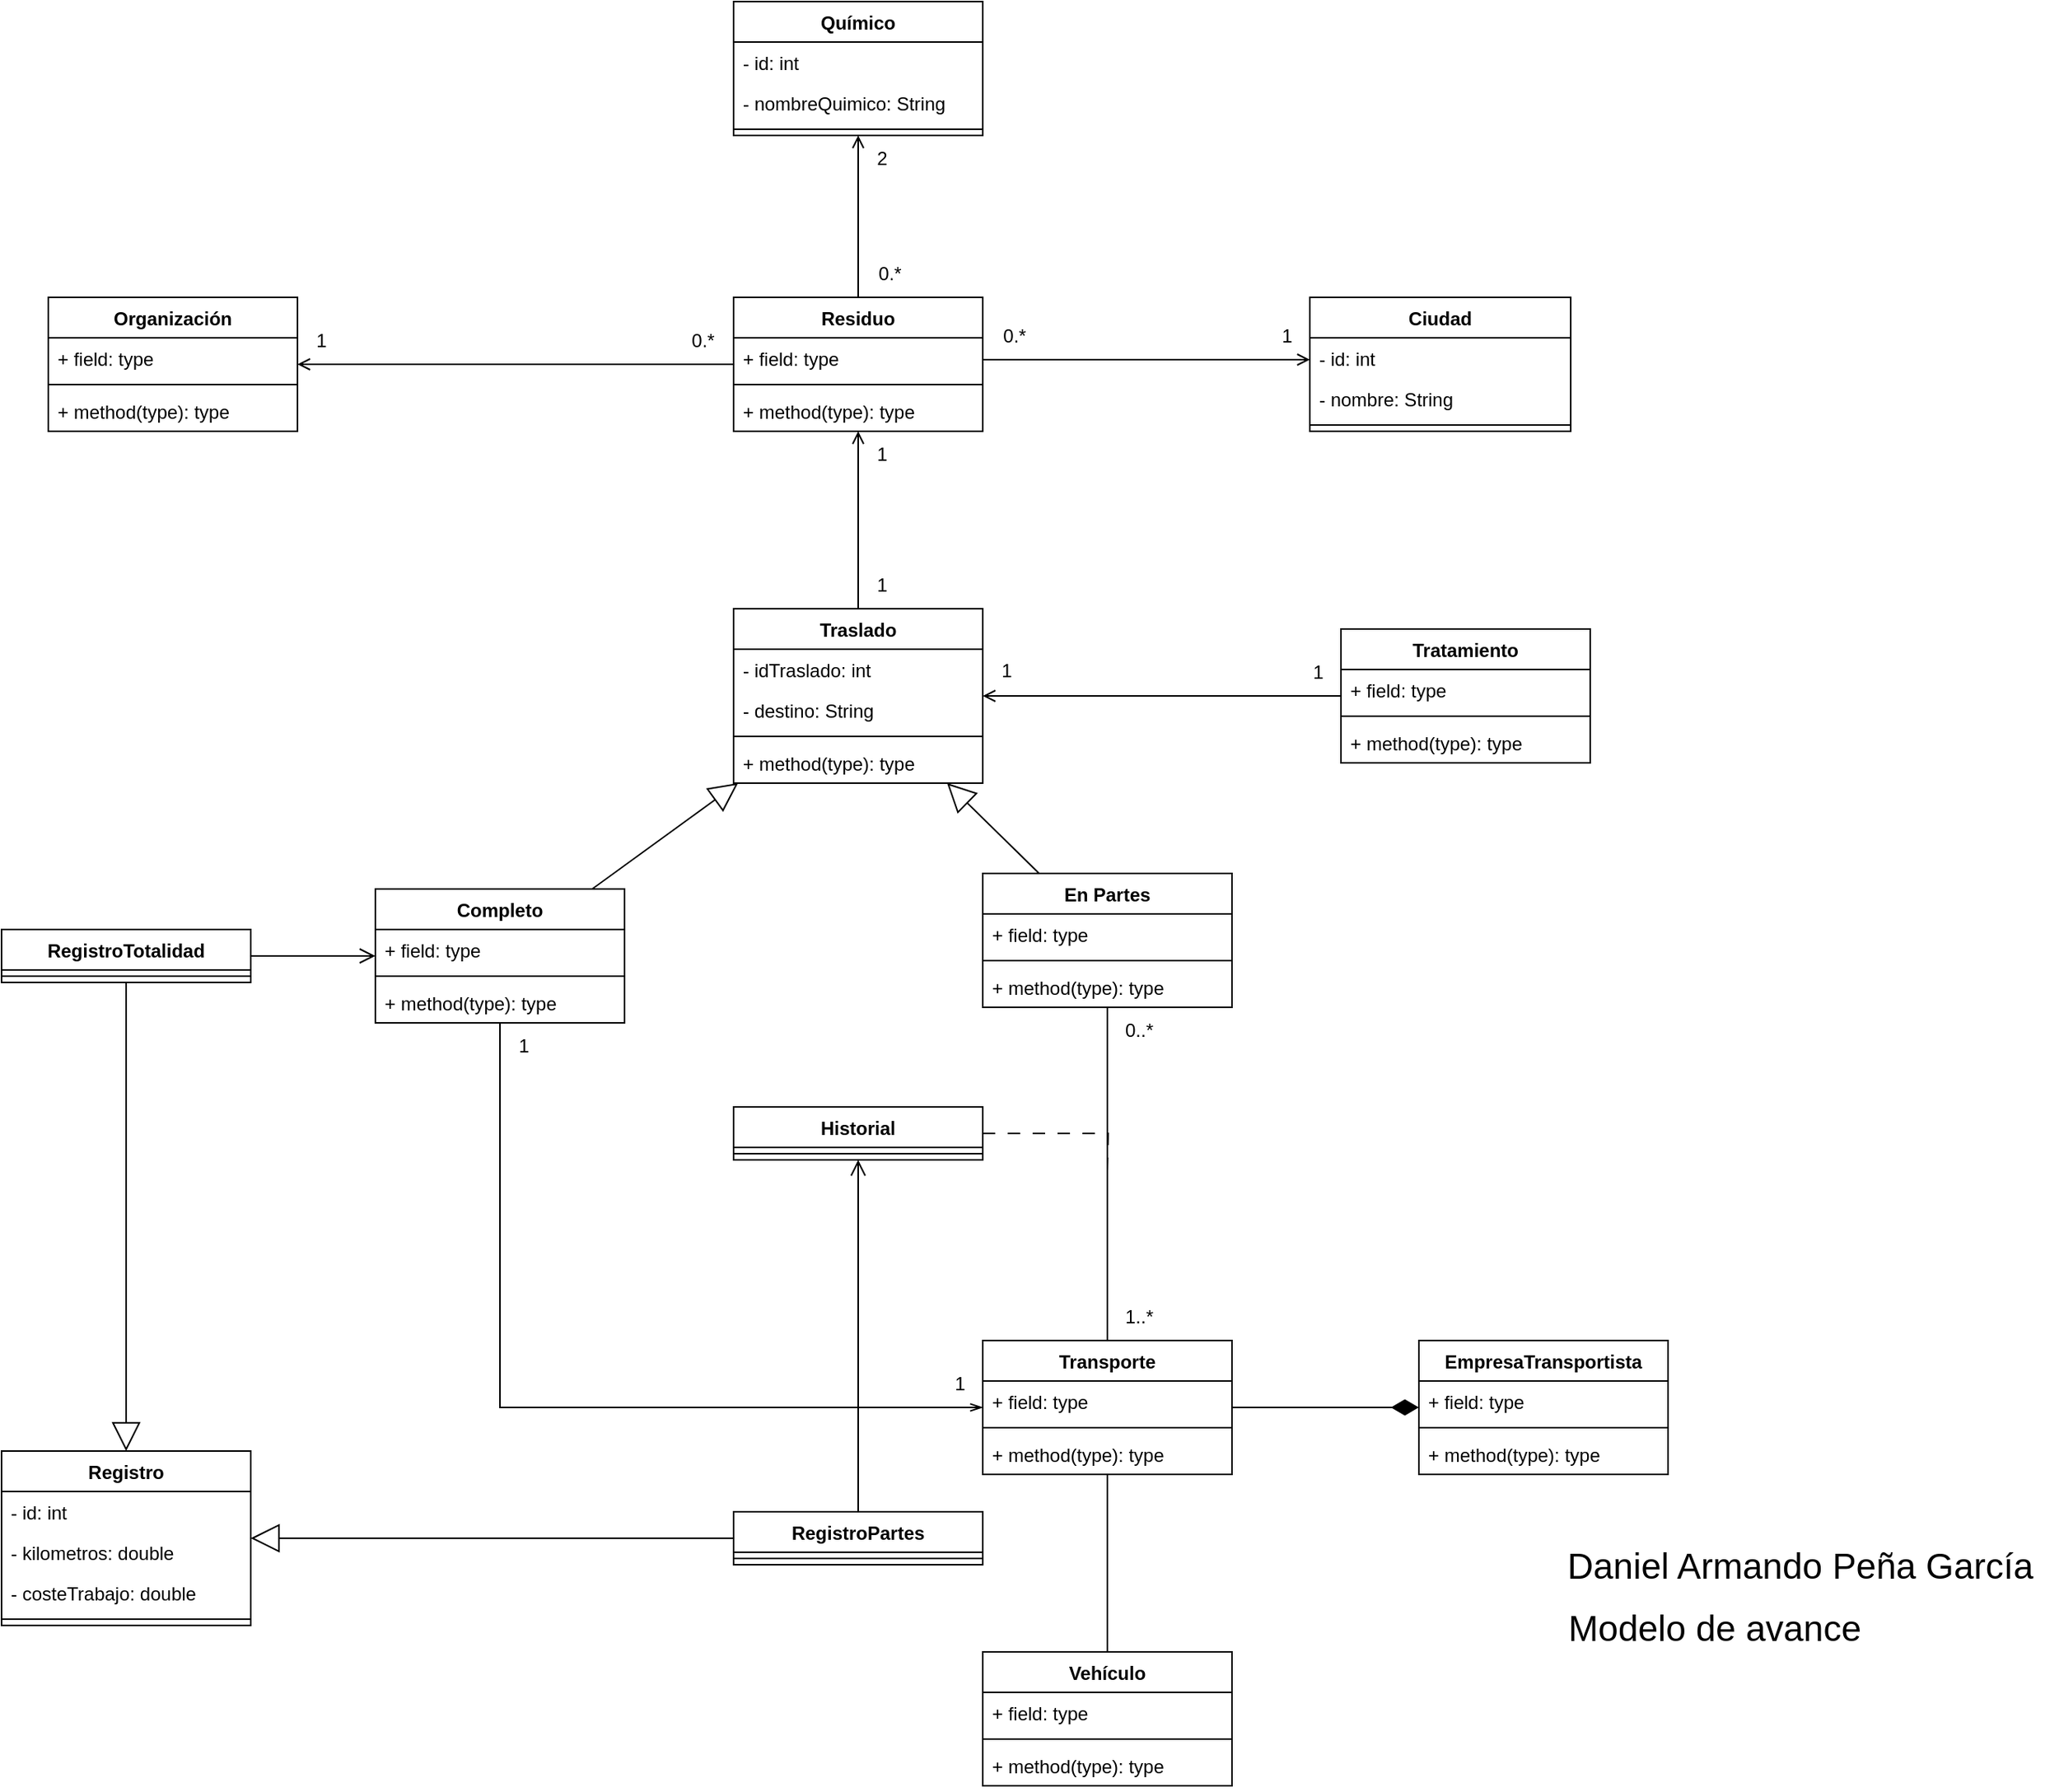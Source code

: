 <mxfile version="20.8.10" type="device"><diagram name="Página-1" id="Zq9JtSb6Yw60978q3Y60"><mxGraphModel dx="892" dy="1740" grid="1" gridSize="10" guides="1" tooltips="1" connect="1" arrows="1" fold="1" page="1" pageScale="1" pageWidth="1600" pageHeight="1200" background="none" math="0" shadow="0"><root><mxCell id="0"/><mxCell id="1" parent="0"/><mxCell id="o5hHgqF-OU1p34G-gpq3-1" value="Daniel Armando Peña García" style="text;html=1;strokeColor=none;fillColor=none;align=center;verticalAlign=middle;whiteSpace=wrap;rounded=0;fontSize=23;" parent="1" vertex="1"><mxGeometry x="1000" y="-200" width="330" height="30" as="geometry"/></mxCell><mxCell id="o5hHgqF-OU1p34G-gpq3-2" value="Modelo de avance" style="text;html=1;strokeColor=none;fillColor=none;align=center;verticalAlign=middle;whiteSpace=wrap;rounded=0;fontSize=23;" parent="1" vertex="1"><mxGeometry x="1010" y="-160" width="200" height="30" as="geometry"/></mxCell><mxCell id="vij1VhGz2XdVKUAeGChX-2" value="Ciudad" style="swimlane;fontStyle=1;align=center;verticalAlign=top;childLayout=stackLayout;horizontal=1;startSize=26;horizontalStack=0;resizeParent=1;resizeParentMax=0;resizeLast=0;collapsible=1;marginBottom=0;" vertex="1" parent="1"><mxGeometry x="850" y="-1000" width="167.5" height="86" as="geometry"/></mxCell><mxCell id="vij1VhGz2XdVKUAeGChX-32" value="- id: int" style="text;strokeColor=none;fillColor=none;align=left;verticalAlign=top;spacingLeft=4;spacingRight=4;overflow=hidden;rotatable=0;points=[[0,0.5],[1,0.5]];portConstraint=eastwest;" vertex="1" parent="vij1VhGz2XdVKUAeGChX-2"><mxGeometry y="26" width="167.5" height="26" as="geometry"/></mxCell><mxCell id="vij1VhGz2XdVKUAeGChX-98" value="- nombre: String" style="text;strokeColor=none;fillColor=none;align=left;verticalAlign=top;spacingLeft=4;spacingRight=4;overflow=hidden;rotatable=0;points=[[0,0.5],[1,0.5]];portConstraint=eastwest;" vertex="1" parent="vij1VhGz2XdVKUAeGChX-2"><mxGeometry y="52" width="167.5" height="26" as="geometry"/></mxCell><mxCell id="vij1VhGz2XdVKUAeGChX-4" value="" style="line;strokeWidth=1;fillColor=none;align=left;verticalAlign=middle;spacingTop=-1;spacingLeft=3;spacingRight=3;rotatable=0;labelPosition=right;points=[];portConstraint=eastwest;strokeColor=inherit;" vertex="1" parent="vij1VhGz2XdVKUAeGChX-2"><mxGeometry y="78" width="167.5" height="8" as="geometry"/></mxCell><mxCell id="vij1VhGz2XdVKUAeGChX-31" style="edgeStyle=orthogonalEdgeStyle;rounded=0;orthogonalLoop=1;jettySize=auto;html=1;startArrow=none;startFill=0;endArrow=open;endFill=0;" edge="1" parent="1" source="vij1VhGz2XdVKUAeGChX-6" target="vij1VhGz2XdVKUAeGChX-2"><mxGeometry relative="1" as="geometry"><Array as="points"><mxPoint x="760" y="-960"/><mxPoint x="760" y="-960"/></Array></mxGeometry></mxCell><mxCell id="vij1VhGz2XdVKUAeGChX-56" style="edgeStyle=orthogonalEdgeStyle;rounded=0;orthogonalLoop=1;jettySize=auto;html=1;startArrow=open;startFill=0;endArrow=none;endFill=0;endSize=15;" edge="1" parent="1" source="vij1VhGz2XdVKUAeGChX-6" target="vij1VhGz2XdVKUAeGChX-34"><mxGeometry relative="1" as="geometry"/></mxCell><mxCell id="vij1VhGz2XdVKUAeGChX-6" value="Residuo" style="swimlane;fontStyle=1;align=center;verticalAlign=top;childLayout=stackLayout;horizontal=1;startSize=26;horizontalStack=0;resizeParent=1;resizeParentMax=0;resizeLast=0;collapsible=1;marginBottom=0;" vertex="1" parent="1"><mxGeometry x="480" y="-1000" width="160" height="86" as="geometry"/></mxCell><mxCell id="vij1VhGz2XdVKUAeGChX-7" value="+ field: type" style="text;strokeColor=none;fillColor=none;align=left;verticalAlign=top;spacingLeft=4;spacingRight=4;overflow=hidden;rotatable=0;points=[[0,0.5],[1,0.5]];portConstraint=eastwest;" vertex="1" parent="vij1VhGz2XdVKUAeGChX-6"><mxGeometry y="26" width="160" height="26" as="geometry"/></mxCell><mxCell id="vij1VhGz2XdVKUAeGChX-8" value="" style="line;strokeWidth=1;fillColor=none;align=left;verticalAlign=middle;spacingTop=-1;spacingLeft=3;spacingRight=3;rotatable=0;labelPosition=right;points=[];portConstraint=eastwest;strokeColor=inherit;" vertex="1" parent="vij1VhGz2XdVKUAeGChX-6"><mxGeometry y="52" width="160" height="8" as="geometry"/></mxCell><mxCell id="vij1VhGz2XdVKUAeGChX-9" value="+ method(type): type" style="text;strokeColor=none;fillColor=none;align=left;verticalAlign=top;spacingLeft=4;spacingRight=4;overflow=hidden;rotatable=0;points=[[0,0.5],[1,0.5]];portConstraint=eastwest;" vertex="1" parent="vij1VhGz2XdVKUAeGChX-6"><mxGeometry y="60" width="160" height="26" as="geometry"/></mxCell><mxCell id="vij1VhGz2XdVKUAeGChX-117" style="edgeStyle=orthogonalEdgeStyle;rounded=0;orthogonalLoop=1;jettySize=auto;html=1;startArrow=none;startFill=0;endArrow=open;endFill=0;endSize=6;" edge="1" parent="1" source="vij1VhGz2XdVKUAeGChX-10" target="vij1VhGz2XdVKUAeGChX-34"><mxGeometry relative="1" as="geometry"/></mxCell><mxCell id="vij1VhGz2XdVKUAeGChX-10" value="Tratamiento" style="swimlane;fontStyle=1;align=center;verticalAlign=top;childLayout=stackLayout;horizontal=1;startSize=26;horizontalStack=0;resizeParent=1;resizeParentMax=0;resizeLast=0;collapsible=1;marginBottom=0;" vertex="1" parent="1"><mxGeometry x="870" y="-787" width="160" height="86" as="geometry"/></mxCell><mxCell id="vij1VhGz2XdVKUAeGChX-11" value="+ field: type" style="text;strokeColor=none;fillColor=none;align=left;verticalAlign=top;spacingLeft=4;spacingRight=4;overflow=hidden;rotatable=0;points=[[0,0.5],[1,0.5]];portConstraint=eastwest;" vertex="1" parent="vij1VhGz2XdVKUAeGChX-10"><mxGeometry y="26" width="160" height="26" as="geometry"/></mxCell><mxCell id="vij1VhGz2XdVKUAeGChX-12" value="" style="line;strokeWidth=1;fillColor=none;align=left;verticalAlign=middle;spacingTop=-1;spacingLeft=3;spacingRight=3;rotatable=0;labelPosition=right;points=[];portConstraint=eastwest;strokeColor=inherit;" vertex="1" parent="vij1VhGz2XdVKUAeGChX-10"><mxGeometry y="52" width="160" height="8" as="geometry"/></mxCell><mxCell id="vij1VhGz2XdVKUAeGChX-13" value="+ method(type): type" style="text;strokeColor=none;fillColor=none;align=left;verticalAlign=top;spacingLeft=4;spacingRight=4;overflow=hidden;rotatable=0;points=[[0,0.5],[1,0.5]];portConstraint=eastwest;" vertex="1" parent="vij1VhGz2XdVKUAeGChX-10"><mxGeometry y="60" width="160" height="26" as="geometry"/></mxCell><mxCell id="vij1VhGz2XdVKUAeGChX-57" style="edgeStyle=orthogonalEdgeStyle;rounded=0;orthogonalLoop=1;jettySize=auto;html=1;startArrow=open;startFill=0;endArrow=none;endFill=0;endSize=15;" edge="1" parent="1" source="vij1VhGz2XdVKUAeGChX-14" target="vij1VhGz2XdVKUAeGChX-6"><mxGeometry relative="1" as="geometry"/></mxCell><mxCell id="vij1VhGz2XdVKUAeGChX-14" value="Organización" style="swimlane;fontStyle=1;align=center;verticalAlign=top;childLayout=stackLayout;horizontal=1;startSize=26;horizontalStack=0;resizeParent=1;resizeParentMax=0;resizeLast=0;collapsible=1;marginBottom=0;" vertex="1" parent="1"><mxGeometry x="40" y="-1000" width="160" height="86" as="geometry"/></mxCell><mxCell id="vij1VhGz2XdVKUAeGChX-15" value="+ field: type" style="text;strokeColor=none;fillColor=none;align=left;verticalAlign=top;spacingLeft=4;spacingRight=4;overflow=hidden;rotatable=0;points=[[0,0.5],[1,0.5]];portConstraint=eastwest;" vertex="1" parent="vij1VhGz2XdVKUAeGChX-14"><mxGeometry y="26" width="160" height="26" as="geometry"/></mxCell><mxCell id="vij1VhGz2XdVKUAeGChX-16" value="" style="line;strokeWidth=1;fillColor=none;align=left;verticalAlign=middle;spacingTop=-1;spacingLeft=3;spacingRight=3;rotatable=0;labelPosition=right;points=[];portConstraint=eastwest;strokeColor=inherit;" vertex="1" parent="vij1VhGz2XdVKUAeGChX-14"><mxGeometry y="52" width="160" height="8" as="geometry"/></mxCell><mxCell id="vij1VhGz2XdVKUAeGChX-17" value="+ method(type): type" style="text;strokeColor=none;fillColor=none;align=left;verticalAlign=top;spacingLeft=4;spacingRight=4;overflow=hidden;rotatable=0;points=[[0,0.5],[1,0.5]];portConstraint=eastwest;" vertex="1" parent="vij1VhGz2XdVKUAeGChX-14"><mxGeometry y="60" width="160" height="26" as="geometry"/></mxCell><mxCell id="vij1VhGz2XdVKUAeGChX-33" style="edgeStyle=orthogonalEdgeStyle;rounded=0;orthogonalLoop=1;jettySize=auto;html=1;startArrow=open;startFill=0;endArrow=none;endFill=0;" edge="1" parent="1" source="vij1VhGz2XdVKUAeGChX-26" target="vij1VhGz2XdVKUAeGChX-6"><mxGeometry relative="1" as="geometry"/></mxCell><mxCell id="vij1VhGz2XdVKUAeGChX-26" value="Químico" style="swimlane;fontStyle=1;align=center;verticalAlign=top;childLayout=stackLayout;horizontal=1;startSize=26;horizontalStack=0;resizeParent=1;resizeParentMax=0;resizeLast=0;collapsible=1;marginBottom=0;" vertex="1" parent="1"><mxGeometry x="480" y="-1190" width="160" height="86" as="geometry"/></mxCell><mxCell id="vij1VhGz2XdVKUAeGChX-27" value="- id: int" style="text;strokeColor=none;fillColor=none;align=left;verticalAlign=top;spacingLeft=4;spacingRight=4;overflow=hidden;rotatable=0;points=[[0,0.5],[1,0.5]];portConstraint=eastwest;" vertex="1" parent="vij1VhGz2XdVKUAeGChX-26"><mxGeometry y="26" width="160" height="26" as="geometry"/></mxCell><mxCell id="vij1VhGz2XdVKUAeGChX-30" value="- nombreQuimico: String" style="text;strokeColor=none;fillColor=none;align=left;verticalAlign=top;spacingLeft=4;spacingRight=4;overflow=hidden;rotatable=0;points=[[0,0.5],[1,0.5]];portConstraint=eastwest;" vertex="1" parent="vij1VhGz2XdVKUAeGChX-26"><mxGeometry y="52" width="160" height="26" as="geometry"/></mxCell><mxCell id="vij1VhGz2XdVKUAeGChX-28" value="" style="line;strokeWidth=1;fillColor=none;align=left;verticalAlign=middle;spacingTop=-1;spacingLeft=3;spacingRight=3;rotatable=0;labelPosition=right;points=[];portConstraint=eastwest;strokeColor=inherit;" vertex="1" parent="vij1VhGz2XdVKUAeGChX-26"><mxGeometry y="78" width="160" height="8" as="geometry"/></mxCell><mxCell id="vij1VhGz2XdVKUAeGChX-34" value="Traslado" style="swimlane;fontStyle=1;align=center;verticalAlign=top;childLayout=stackLayout;horizontal=1;startSize=26;horizontalStack=0;resizeParent=1;resizeParentMax=0;resizeLast=0;collapsible=1;marginBottom=0;" vertex="1" parent="1"><mxGeometry x="480" y="-800" width="160" height="112" as="geometry"/></mxCell><mxCell id="vij1VhGz2XdVKUAeGChX-35" value="- idTraslado: int" style="text;strokeColor=none;fillColor=none;align=left;verticalAlign=top;spacingLeft=4;spacingRight=4;overflow=hidden;rotatable=0;points=[[0,0.5],[1,0.5]];portConstraint=eastwest;" vertex="1" parent="vij1VhGz2XdVKUAeGChX-34"><mxGeometry y="26" width="160" height="26" as="geometry"/></mxCell><mxCell id="vij1VhGz2XdVKUAeGChX-51" value="- destino: String" style="text;strokeColor=none;fillColor=none;align=left;verticalAlign=top;spacingLeft=4;spacingRight=4;overflow=hidden;rotatable=0;points=[[0,0.5],[1,0.5]];portConstraint=eastwest;" vertex="1" parent="vij1VhGz2XdVKUAeGChX-34"><mxGeometry y="52" width="160" height="26" as="geometry"/></mxCell><mxCell id="vij1VhGz2XdVKUAeGChX-36" value="" style="line;strokeWidth=1;fillColor=none;align=left;verticalAlign=middle;spacingTop=-1;spacingLeft=3;spacingRight=3;rotatable=0;labelPosition=right;points=[];portConstraint=eastwest;strokeColor=inherit;" vertex="1" parent="vij1VhGz2XdVKUAeGChX-34"><mxGeometry y="78" width="160" height="8" as="geometry"/></mxCell><mxCell id="vij1VhGz2XdVKUAeGChX-37" value="+ method(type): type" style="text;strokeColor=none;fillColor=none;align=left;verticalAlign=top;spacingLeft=4;spacingRight=4;overflow=hidden;rotatable=0;points=[[0,0.5],[1,0.5]];portConstraint=eastwest;" vertex="1" parent="vij1VhGz2XdVKUAeGChX-34"><mxGeometry y="86" width="160" height="26" as="geometry"/></mxCell><mxCell id="vij1VhGz2XdVKUAeGChX-38" value="Completo" style="swimlane;fontStyle=1;align=center;verticalAlign=top;childLayout=stackLayout;horizontal=1;startSize=26;horizontalStack=0;resizeParent=1;resizeParentMax=0;resizeLast=0;collapsible=1;marginBottom=0;" vertex="1" parent="1"><mxGeometry x="250" y="-620" width="160" height="86" as="geometry"/></mxCell><mxCell id="vij1VhGz2XdVKUAeGChX-39" value="+ field: type" style="text;strokeColor=none;fillColor=none;align=left;verticalAlign=top;spacingLeft=4;spacingRight=4;overflow=hidden;rotatable=0;points=[[0,0.5],[1,0.5]];portConstraint=eastwest;" vertex="1" parent="vij1VhGz2XdVKUAeGChX-38"><mxGeometry y="26" width="160" height="26" as="geometry"/></mxCell><mxCell id="vij1VhGz2XdVKUAeGChX-40" value="" style="line;strokeWidth=1;fillColor=none;align=left;verticalAlign=middle;spacingTop=-1;spacingLeft=3;spacingRight=3;rotatable=0;labelPosition=right;points=[];portConstraint=eastwest;strokeColor=inherit;" vertex="1" parent="vij1VhGz2XdVKUAeGChX-38"><mxGeometry y="52" width="160" height="8" as="geometry"/></mxCell><mxCell id="vij1VhGz2XdVKUAeGChX-41" value="+ method(type): type" style="text;strokeColor=none;fillColor=none;align=left;verticalAlign=top;spacingLeft=4;spacingRight=4;overflow=hidden;rotatable=0;points=[[0,0.5],[1,0.5]];portConstraint=eastwest;" vertex="1" parent="vij1VhGz2XdVKUAeGChX-38"><mxGeometry y="60" width="160" height="26" as="geometry"/></mxCell><mxCell id="vij1VhGz2XdVKUAeGChX-42" value="En Partes" style="swimlane;fontStyle=1;align=center;verticalAlign=top;childLayout=stackLayout;horizontal=1;startSize=26;horizontalStack=0;resizeParent=1;resizeParentMax=0;resizeLast=0;collapsible=1;marginBottom=0;" vertex="1" parent="1"><mxGeometry x="640" y="-630" width="160" height="86" as="geometry"/></mxCell><mxCell id="vij1VhGz2XdVKUAeGChX-43" value="+ field: type" style="text;strokeColor=none;fillColor=none;align=left;verticalAlign=top;spacingLeft=4;spacingRight=4;overflow=hidden;rotatable=0;points=[[0,0.5],[1,0.5]];portConstraint=eastwest;" vertex="1" parent="vij1VhGz2XdVKUAeGChX-42"><mxGeometry y="26" width="160" height="26" as="geometry"/></mxCell><mxCell id="vij1VhGz2XdVKUAeGChX-44" value="" style="line;strokeWidth=1;fillColor=none;align=left;verticalAlign=middle;spacingTop=-1;spacingLeft=3;spacingRight=3;rotatable=0;labelPosition=right;points=[];portConstraint=eastwest;strokeColor=inherit;" vertex="1" parent="vij1VhGz2XdVKUAeGChX-42"><mxGeometry y="52" width="160" height="8" as="geometry"/></mxCell><mxCell id="vij1VhGz2XdVKUAeGChX-45" value="+ method(type): type" style="text;strokeColor=none;fillColor=none;align=left;verticalAlign=top;spacingLeft=4;spacingRight=4;overflow=hidden;rotatable=0;points=[[0,0.5],[1,0.5]];portConstraint=eastwest;" vertex="1" parent="vij1VhGz2XdVKUAeGChX-42"><mxGeometry y="60" width="160" height="26" as="geometry"/></mxCell><mxCell id="vij1VhGz2XdVKUAeGChX-48" value="" style="endArrow=block;endSize=16;endFill=0;html=1;rounded=0;" edge="1" parent="1" source="vij1VhGz2XdVKUAeGChX-42" target="vij1VhGz2XdVKUAeGChX-34"><mxGeometry x="-1" y="52" width="160" relative="1" as="geometry"><mxPoint x="510" y="-590" as="sourcePoint"/><mxPoint x="670" y="-590" as="targetPoint"/><mxPoint x="1" y="-1" as="offset"/></mxGeometry></mxCell><mxCell id="vij1VhGz2XdVKUAeGChX-49" value="" style="endArrow=block;endSize=16;endFill=0;html=1;rounded=0;" edge="1" parent="1" source="vij1VhGz2XdVKUAeGChX-38" target="vij1VhGz2XdVKUAeGChX-34"><mxGeometry x="-1" y="52" width="160" relative="1" as="geometry"><mxPoint x="540" y="-580" as="sourcePoint"/><mxPoint x="650.0" y="-510" as="targetPoint"/><mxPoint x="1" y="-1" as="offset"/></mxGeometry></mxCell><mxCell id="vij1VhGz2XdVKUAeGChX-63" style="edgeStyle=orthogonalEdgeStyle;rounded=0;orthogonalLoop=1;jettySize=auto;html=1;startArrow=none;startFill=0;endArrow=diamondThin;endFill=1;endSize=15;" edge="1" parent="1" source="vij1VhGz2XdVKUAeGChX-52" target="vij1VhGz2XdVKUAeGChX-58"><mxGeometry relative="1" as="geometry"/></mxCell><mxCell id="vij1VhGz2XdVKUAeGChX-64" style="edgeStyle=orthogonalEdgeStyle;rounded=0;orthogonalLoop=1;jettySize=auto;html=1;startArrow=none;startFill=0;endArrow=none;endFill=0;endSize=6;" edge="1" parent="1" source="vij1VhGz2XdVKUAeGChX-52" target="vij1VhGz2XdVKUAeGChX-42"><mxGeometry relative="1" as="geometry"/></mxCell><mxCell id="vij1VhGz2XdVKUAeGChX-65" style="edgeStyle=orthogonalEdgeStyle;rounded=0;orthogonalLoop=1;jettySize=auto;html=1;startArrow=openThin;startFill=0;endArrow=none;endFill=0;endSize=6;" edge="1" parent="1" source="vij1VhGz2XdVKUAeGChX-52" target="vij1VhGz2XdVKUAeGChX-38"><mxGeometry relative="1" as="geometry"><Array as="points"><mxPoint x="330" y="-287"/></Array></mxGeometry></mxCell><mxCell id="vij1VhGz2XdVKUAeGChX-52" value="Transporte" style="swimlane;fontStyle=1;align=center;verticalAlign=top;childLayout=stackLayout;horizontal=1;startSize=26;horizontalStack=0;resizeParent=1;resizeParentMax=0;resizeLast=0;collapsible=1;marginBottom=0;" vertex="1" parent="1"><mxGeometry x="640" y="-330" width="160" height="86" as="geometry"/></mxCell><mxCell id="vij1VhGz2XdVKUAeGChX-53" value="+ field: type" style="text;strokeColor=none;fillColor=none;align=left;verticalAlign=top;spacingLeft=4;spacingRight=4;overflow=hidden;rotatable=0;points=[[0,0.5],[1,0.5]];portConstraint=eastwest;" vertex="1" parent="vij1VhGz2XdVKUAeGChX-52"><mxGeometry y="26" width="160" height="26" as="geometry"/></mxCell><mxCell id="vij1VhGz2XdVKUAeGChX-54" value="" style="line;strokeWidth=1;fillColor=none;align=left;verticalAlign=middle;spacingTop=-1;spacingLeft=3;spacingRight=3;rotatable=0;labelPosition=right;points=[];portConstraint=eastwest;strokeColor=inherit;" vertex="1" parent="vij1VhGz2XdVKUAeGChX-52"><mxGeometry y="52" width="160" height="8" as="geometry"/></mxCell><mxCell id="vij1VhGz2XdVKUAeGChX-55" value="+ method(type): type" style="text;strokeColor=none;fillColor=none;align=left;verticalAlign=top;spacingLeft=4;spacingRight=4;overflow=hidden;rotatable=0;points=[[0,0.5],[1,0.5]];portConstraint=eastwest;" vertex="1" parent="vij1VhGz2XdVKUAeGChX-52"><mxGeometry y="60" width="160" height="26" as="geometry"/></mxCell><mxCell id="vij1VhGz2XdVKUAeGChX-58" value="EmpresaTransportista" style="swimlane;fontStyle=1;align=center;verticalAlign=top;childLayout=stackLayout;horizontal=1;startSize=26;horizontalStack=0;resizeParent=1;resizeParentMax=0;resizeLast=0;collapsible=1;marginBottom=0;" vertex="1" parent="1"><mxGeometry x="920" y="-330" width="160" height="86" as="geometry"/></mxCell><mxCell id="vij1VhGz2XdVKUAeGChX-59" value="+ field: type" style="text;strokeColor=none;fillColor=none;align=left;verticalAlign=top;spacingLeft=4;spacingRight=4;overflow=hidden;rotatable=0;points=[[0,0.5],[1,0.5]];portConstraint=eastwest;" vertex="1" parent="vij1VhGz2XdVKUAeGChX-58"><mxGeometry y="26" width="160" height="26" as="geometry"/></mxCell><mxCell id="vij1VhGz2XdVKUAeGChX-60" value="" style="line;strokeWidth=1;fillColor=none;align=left;verticalAlign=middle;spacingTop=-1;spacingLeft=3;spacingRight=3;rotatable=0;labelPosition=right;points=[];portConstraint=eastwest;strokeColor=inherit;" vertex="1" parent="vij1VhGz2XdVKUAeGChX-58"><mxGeometry y="52" width="160" height="8" as="geometry"/></mxCell><mxCell id="vij1VhGz2XdVKUAeGChX-61" value="+ method(type): type" style="text;strokeColor=none;fillColor=none;align=left;verticalAlign=top;spacingLeft=4;spacingRight=4;overflow=hidden;rotatable=0;points=[[0,0.5],[1,0.5]];portConstraint=eastwest;" vertex="1" parent="vij1VhGz2XdVKUAeGChX-58"><mxGeometry y="60" width="160" height="26" as="geometry"/></mxCell><mxCell id="vij1VhGz2XdVKUAeGChX-66" value="RegistroPartes" style="swimlane;fontStyle=1;align=center;verticalAlign=top;childLayout=stackLayout;horizontal=1;startSize=26;horizontalStack=0;resizeParent=1;resizeParentMax=0;resizeLast=0;collapsible=1;marginBottom=0;" vertex="1" parent="1"><mxGeometry x="480" y="-220" width="160" height="34" as="geometry"/></mxCell><mxCell id="vij1VhGz2XdVKUAeGChX-68" value="" style="line;strokeWidth=1;fillColor=none;align=left;verticalAlign=middle;spacingTop=-1;spacingLeft=3;spacingRight=3;rotatable=0;labelPosition=right;points=[];portConstraint=eastwest;strokeColor=inherit;" vertex="1" parent="vij1VhGz2XdVKUAeGChX-66"><mxGeometry y="26" width="160" height="8" as="geometry"/></mxCell><mxCell id="vij1VhGz2XdVKUAeGChX-71" value="RegistroTotalidad" style="swimlane;fontStyle=1;align=center;verticalAlign=top;childLayout=stackLayout;horizontal=1;startSize=26;horizontalStack=0;resizeParent=1;resizeParentMax=0;resizeLast=0;collapsible=1;marginBottom=0;" vertex="1" parent="1"><mxGeometry x="10" y="-594" width="160" height="34" as="geometry"/></mxCell><mxCell id="vij1VhGz2XdVKUAeGChX-73" value="" style="line;strokeWidth=1;fillColor=none;align=left;verticalAlign=middle;spacingTop=-1;spacingLeft=3;spacingRight=3;rotatable=0;labelPosition=right;points=[];portConstraint=eastwest;strokeColor=inherit;" vertex="1" parent="vij1VhGz2XdVKUAeGChX-71"><mxGeometry y="26" width="160" height="8" as="geometry"/></mxCell><mxCell id="vij1VhGz2XdVKUAeGChX-76" value="Registro" style="swimlane;fontStyle=1;align=center;verticalAlign=top;childLayout=stackLayout;horizontal=1;startSize=26;horizontalStack=0;resizeParent=1;resizeParentMax=0;resizeLast=0;collapsible=1;marginBottom=0;" vertex="1" parent="1"><mxGeometry x="10" y="-259" width="160" height="112" as="geometry"/></mxCell><mxCell id="vij1VhGz2XdVKUAeGChX-77" value="- id: int" style="text;strokeColor=none;fillColor=none;align=left;verticalAlign=top;spacingLeft=4;spacingRight=4;overflow=hidden;rotatable=0;points=[[0,0.5],[1,0.5]];portConstraint=eastwest;" vertex="1" parent="vij1VhGz2XdVKUAeGChX-76"><mxGeometry y="26" width="160" height="26" as="geometry"/></mxCell><mxCell id="vij1VhGz2XdVKUAeGChX-82" value="- kilometros: double" style="text;strokeColor=none;fillColor=none;align=left;verticalAlign=top;spacingLeft=4;spacingRight=4;overflow=hidden;rotatable=0;points=[[0,0.5],[1,0.5]];portConstraint=eastwest;" vertex="1" parent="vij1VhGz2XdVKUAeGChX-76"><mxGeometry y="52" width="160" height="26" as="geometry"/></mxCell><mxCell id="vij1VhGz2XdVKUAeGChX-83" value="- costeTrabajo: double" style="text;strokeColor=none;fillColor=none;align=left;verticalAlign=top;spacingLeft=4;spacingRight=4;overflow=hidden;rotatable=0;points=[[0,0.5],[1,0.5]];portConstraint=eastwest;" vertex="1" parent="vij1VhGz2XdVKUAeGChX-76"><mxGeometry y="78" width="160" height="26" as="geometry"/></mxCell><mxCell id="vij1VhGz2XdVKUAeGChX-78" value="" style="line;strokeWidth=1;fillColor=none;align=left;verticalAlign=middle;spacingTop=-1;spacingLeft=3;spacingRight=3;rotatable=0;labelPosition=right;points=[];portConstraint=eastwest;strokeColor=inherit;" vertex="1" parent="vij1VhGz2XdVKUAeGChX-76"><mxGeometry y="104" width="160" height="8" as="geometry"/></mxCell><mxCell id="vij1VhGz2XdVKUAeGChX-80" value="" style="endArrow=block;endSize=16;endFill=0;html=1;rounded=0;" edge="1" parent="1" source="vij1VhGz2XdVKUAeGChX-71" target="vij1VhGz2XdVKUAeGChX-76"><mxGeometry x="-1" y="52" width="160" relative="1" as="geometry"><mxPoint x="972.178" y="-34" as="sourcePoint"/><mxPoint x="460" y="220" as="targetPoint"/><mxPoint x="1" y="-1" as="offset"/></mxGeometry></mxCell><mxCell id="vij1VhGz2XdVKUAeGChX-81" value="" style="endArrow=block;endSize=16;endFill=0;html=1;rounded=0;" edge="1" parent="1" source="vij1VhGz2XdVKUAeGChX-66" target="vij1VhGz2XdVKUAeGChX-76"><mxGeometry x="-1" y="52" width="160" relative="1" as="geometry"><mxPoint x="982.178" y="-24" as="sourcePoint"/><mxPoint x="880" y="260" as="targetPoint"/><mxPoint x="1" y="-1" as="offset"/></mxGeometry></mxCell><mxCell id="vij1VhGz2XdVKUAeGChX-84" value="2" style="text;html=1;align=center;verticalAlign=middle;resizable=0;points=[];autosize=1;strokeColor=none;fillColor=none;" vertex="1" parent="1"><mxGeometry x="560" y="-1104" width="30" height="30" as="geometry"/></mxCell><mxCell id="vij1VhGz2XdVKUAeGChX-85" value="0.*" style="text;html=1;align=center;verticalAlign=middle;resizable=0;points=[];autosize=1;strokeColor=none;fillColor=none;" vertex="1" parent="1"><mxGeometry x="560" y="-1030" width="40" height="30" as="geometry"/></mxCell><mxCell id="vij1VhGz2XdVKUAeGChX-86" value="1" style="text;html=1;align=center;verticalAlign=middle;resizable=0;points=[];autosize=1;strokeColor=none;fillColor=none;" vertex="1" parent="1"><mxGeometry x="820" y="-990" width="30" height="30" as="geometry"/></mxCell><mxCell id="vij1VhGz2XdVKUAeGChX-87" value="0.*" style="text;html=1;align=center;verticalAlign=middle;resizable=0;points=[];autosize=1;strokeColor=none;fillColor=none;" vertex="1" parent="1"><mxGeometry x="640" y="-990" width="40" height="30" as="geometry"/></mxCell><mxCell id="vij1VhGz2XdVKUAeGChX-88" value="1" style="text;html=1;align=center;verticalAlign=middle;resizable=0;points=[];autosize=1;strokeColor=none;fillColor=none;" vertex="1" parent="1"><mxGeometry x="200" y="-987" width="30" height="30" as="geometry"/></mxCell><mxCell id="vij1VhGz2XdVKUAeGChX-89" value="0.*" style="text;html=1;align=center;verticalAlign=middle;resizable=0;points=[];autosize=1;strokeColor=none;fillColor=none;" vertex="1" parent="1"><mxGeometry x="440" y="-987" width="40" height="30" as="geometry"/></mxCell><mxCell id="vij1VhGz2XdVKUAeGChX-90" value="1" style="text;html=1;align=center;verticalAlign=middle;resizable=0;points=[];autosize=1;strokeColor=none;fillColor=none;" vertex="1" parent="1"><mxGeometry x="560" y="-914" width="30" height="30" as="geometry"/></mxCell><mxCell id="vij1VhGz2XdVKUAeGChX-91" value="1" style="text;html=1;align=center;verticalAlign=middle;resizable=0;points=[];autosize=1;strokeColor=none;fillColor=none;" vertex="1" parent="1"><mxGeometry x="560" y="-830" width="30" height="30" as="geometry"/></mxCell><mxCell id="vij1VhGz2XdVKUAeGChX-92" value="0..*" style="text;html=1;align=center;verticalAlign=middle;resizable=0;points=[];autosize=1;strokeColor=none;fillColor=none;" vertex="1" parent="1"><mxGeometry x="720" y="-544" width="40" height="30" as="geometry"/></mxCell><mxCell id="vij1VhGz2XdVKUAeGChX-93" value="1..*" style="text;html=1;align=center;verticalAlign=middle;resizable=0;points=[];autosize=1;strokeColor=none;fillColor=none;" vertex="1" parent="1"><mxGeometry x="720" y="-360" width="40" height="30" as="geometry"/></mxCell><mxCell id="vij1VhGz2XdVKUAeGChX-95" value="1" style="text;html=1;align=center;verticalAlign=middle;resizable=0;points=[];autosize=1;strokeColor=none;fillColor=none;" vertex="1" parent="1"><mxGeometry x="610" y="-317" width="30" height="30" as="geometry"/></mxCell><mxCell id="vij1VhGz2XdVKUAeGChX-97" value="1" style="text;html=1;align=center;verticalAlign=middle;resizable=0;points=[];autosize=1;strokeColor=none;fillColor=none;" vertex="1" parent="1"><mxGeometry x="330" y="-534" width="30" height="30" as="geometry"/></mxCell><mxCell id="vij1VhGz2XdVKUAeGChX-103" style="edgeStyle=orthogonalEdgeStyle;rounded=0;orthogonalLoop=1;jettySize=auto;html=1;dashed=1;dashPattern=8 8;startArrow=none;startFill=0;endArrow=none;endFill=0;endSize=15;" edge="1" parent="1" source="vij1VhGz2XdVKUAeGChX-99"><mxGeometry relative="1" as="geometry"><mxPoint x="720" y="-437" as="targetPoint"/></mxGeometry></mxCell><mxCell id="vij1VhGz2XdVKUAeGChX-99" value="Historial" style="swimlane;fontStyle=1;align=center;verticalAlign=top;childLayout=stackLayout;horizontal=1;startSize=26;horizontalStack=0;resizeParent=1;resizeParentMax=0;resizeLast=0;collapsible=1;marginBottom=0;" vertex="1" parent="1"><mxGeometry x="480" y="-480" width="160" height="34" as="geometry"/></mxCell><mxCell id="vij1VhGz2XdVKUAeGChX-101" value="" style="line;strokeWidth=1;fillColor=none;align=left;verticalAlign=middle;spacingTop=-1;spacingLeft=3;spacingRight=3;rotatable=0;labelPosition=right;points=[];portConstraint=eastwest;strokeColor=inherit;" vertex="1" parent="vij1VhGz2XdVKUAeGChX-99"><mxGeometry y="26" width="160" height="8" as="geometry"/></mxCell><mxCell id="vij1VhGz2XdVKUAeGChX-106" value="" style="html=1;verticalAlign=bottom;startArrow=none;startFill=0;endArrow=open;startSize=8;rounded=0;endFill=0;endSize=8;" edge="1" parent="1" source="vij1VhGz2XdVKUAeGChX-66" target="vij1VhGz2XdVKUAeGChX-99"><mxGeometry x="-0.276" y="52" width="60" relative="1" as="geometry"><mxPoint x="857" y="-160" as="sourcePoint"/><mxPoint x="702.406" y="-94" as="targetPoint"/><mxPoint y="1" as="offset"/></mxGeometry></mxCell><mxCell id="vij1VhGz2XdVKUAeGChX-109" value="" style="html=1;verticalAlign=bottom;startArrow=none;startFill=0;endArrow=open;startSize=8;rounded=0;endFill=0;endSize=8;" edge="1" parent="1" source="vij1VhGz2XdVKUAeGChX-71" target="vij1VhGz2XdVKUAeGChX-38"><mxGeometry x="-0.276" y="52" width="60" relative="1" as="geometry"><mxPoint x="619.386" y="-180" as="sourcePoint"/><mxPoint x="680.965" y="-234" as="targetPoint"/><mxPoint y="1" as="offset"/></mxGeometry></mxCell><mxCell id="vij1VhGz2XdVKUAeGChX-115" style="edgeStyle=orthogonalEdgeStyle;rounded=0;orthogonalLoop=1;jettySize=auto;html=1;startArrow=none;startFill=0;endArrow=none;endFill=0;endSize=6;" edge="1" parent="1" source="vij1VhGz2XdVKUAeGChX-111" target="vij1VhGz2XdVKUAeGChX-52"><mxGeometry relative="1" as="geometry"/></mxCell><mxCell id="vij1VhGz2XdVKUAeGChX-111" value="Vehículo" style="swimlane;fontStyle=1;align=center;verticalAlign=top;childLayout=stackLayout;horizontal=1;startSize=26;horizontalStack=0;resizeParent=1;resizeParentMax=0;resizeLast=0;collapsible=1;marginBottom=0;" vertex="1" parent="1"><mxGeometry x="640" y="-130" width="160" height="86" as="geometry"/></mxCell><mxCell id="vij1VhGz2XdVKUAeGChX-112" value="+ field: type" style="text;strokeColor=none;fillColor=none;align=left;verticalAlign=top;spacingLeft=4;spacingRight=4;overflow=hidden;rotatable=0;points=[[0,0.5],[1,0.5]];portConstraint=eastwest;" vertex="1" parent="vij1VhGz2XdVKUAeGChX-111"><mxGeometry y="26" width="160" height="26" as="geometry"/></mxCell><mxCell id="vij1VhGz2XdVKUAeGChX-113" value="" style="line;strokeWidth=1;fillColor=none;align=left;verticalAlign=middle;spacingTop=-1;spacingLeft=3;spacingRight=3;rotatable=0;labelPosition=right;points=[];portConstraint=eastwest;strokeColor=inherit;" vertex="1" parent="vij1VhGz2XdVKUAeGChX-111"><mxGeometry y="52" width="160" height="8" as="geometry"/></mxCell><mxCell id="vij1VhGz2XdVKUAeGChX-114" value="+ method(type): type" style="text;strokeColor=none;fillColor=none;align=left;verticalAlign=top;spacingLeft=4;spacingRight=4;overflow=hidden;rotatable=0;points=[[0,0.5],[1,0.5]];portConstraint=eastwest;" vertex="1" parent="vij1VhGz2XdVKUAeGChX-111"><mxGeometry y="60" width="160" height="26" as="geometry"/></mxCell><mxCell id="vij1VhGz2XdVKUAeGChX-118" value="1" style="text;html=1;align=center;verticalAlign=middle;resizable=0;points=[];autosize=1;strokeColor=none;fillColor=none;" vertex="1" parent="1"><mxGeometry x="640" y="-775" width="30" height="30" as="geometry"/></mxCell><mxCell id="vij1VhGz2XdVKUAeGChX-119" value="1" style="text;html=1;align=center;verticalAlign=middle;resizable=0;points=[];autosize=1;strokeColor=none;fillColor=none;" vertex="1" parent="1"><mxGeometry x="840" y="-774" width="30" height="30" as="geometry"/></mxCell></root></mxGraphModel></diagram></mxfile>
